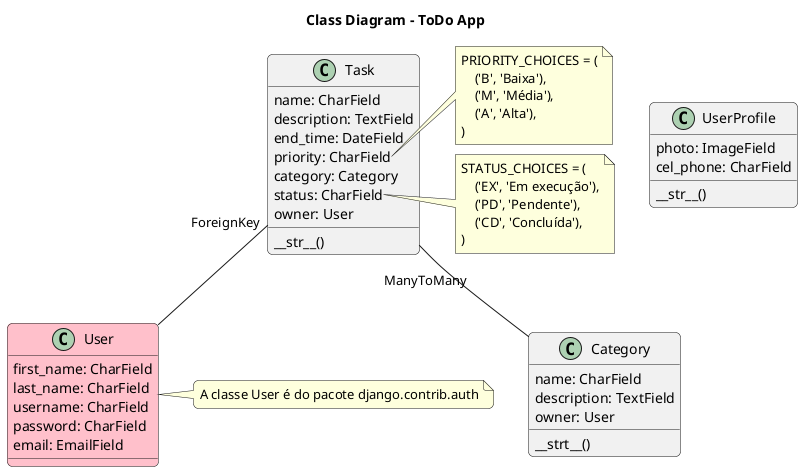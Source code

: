 @startuml

skinparam roundcorner 10

title Class Diagram - ToDo App

class User #pink {
    first_name: CharField
    last_name: CharField
    username: CharField
    password: CharField
    email: EmailField
}

note right of User
    A classe User é do pacote django.contrib.auth
end note


class UserProfile {
    photo: ImageField
    cel_phone: CharField

    __str__()
}

class Category {
    name: CharField
    description: TextField
    owner: User

    __strt__()
}


class Task {
    name: CharField
    description: TextField
    end_time: DateField
    priority: CharField
    category: Category
    status: CharField
    owner: User

    __str__()
}

note right of Task::priority
    PRIORITY_CHOICES = (
        ('B', 'Baixa'),
        ('M', 'Média'),
        ('A', 'Alta'),
    )
end note

note right of Task::status
    STATUS_CHOICES = (
        ('EX', 'Em execução'),
        ('PD', 'Pendente'),
        ('CD', 'Concluída'),
    )
end note

Task "ForeignKey" -- User
Task "ManyToMany" -- Category
